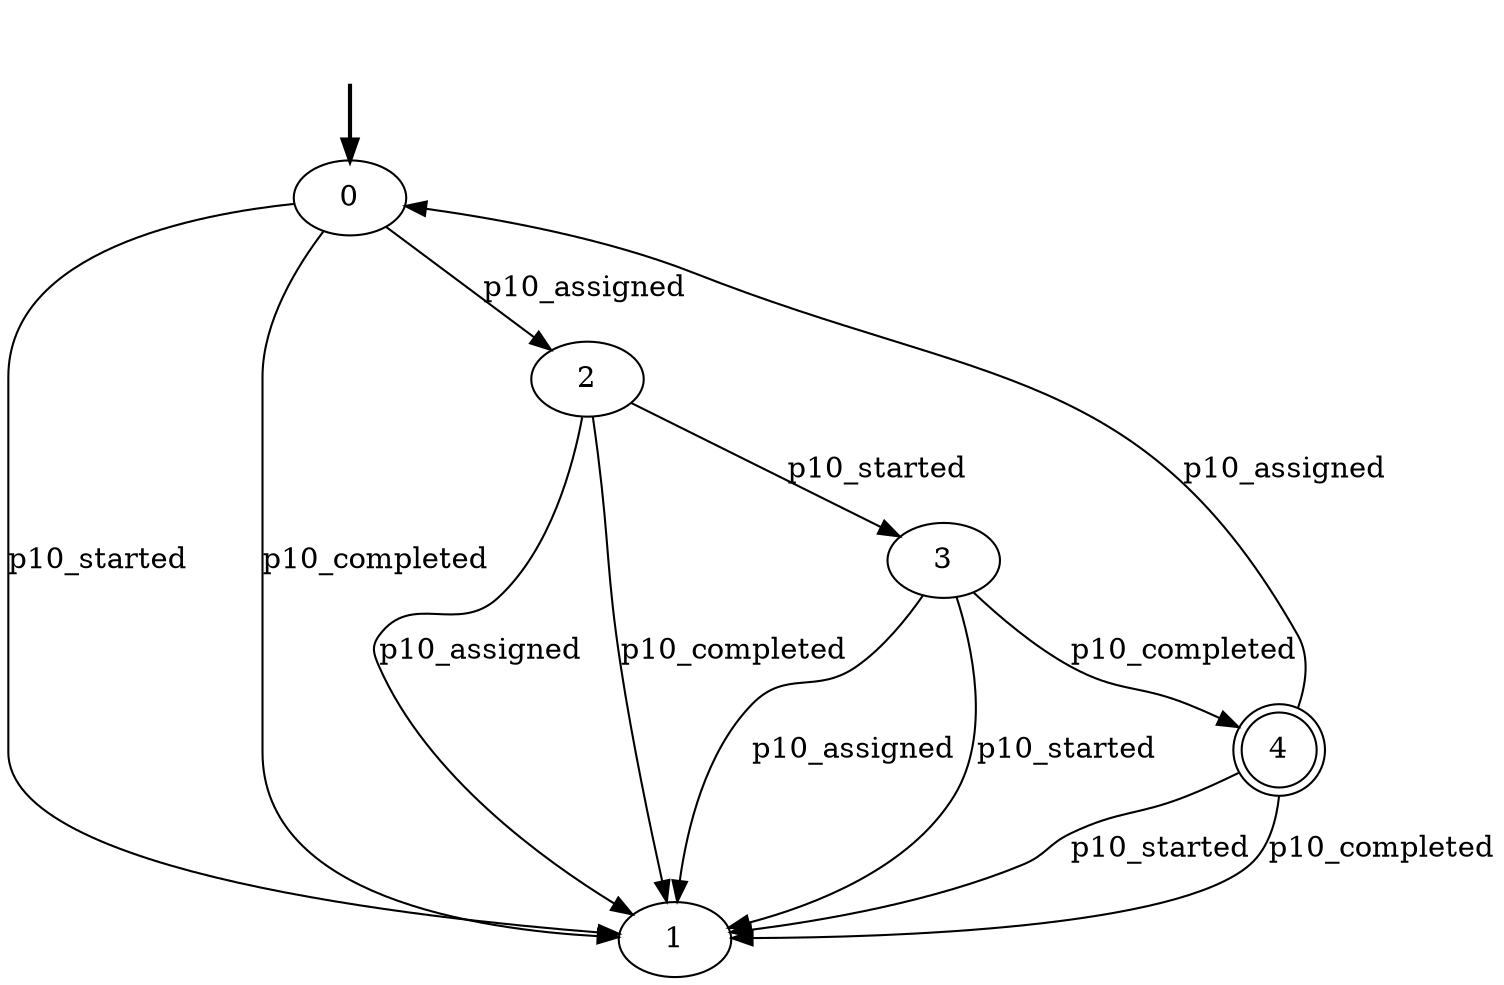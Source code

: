 digraph {
		fake0 [style=invisible]
		0 [root=true]
		2
		3
		4 [shape=doublecircle]
		1
		fake0 -> 0 [style=bold]
		0 -> 2 [label=p10_assigned]
		2 -> 3 [label=p10_started]
		3 -> 4 [label=p10_completed]
		4 -> 0 [label=p10_assigned]
		3 -> 1 [label=p10_assigned]
		3 -> 1 [label=p10_started]
		4 -> 1 [label=p10_started]
		4 -> 1 [label=p10_completed]
		2 -> 1 [label=p10_assigned]
		2 -> 1 [label=p10_completed]
		0 -> 1 [label=p10_started]
		0 -> 1 [label=p10_completed]
}